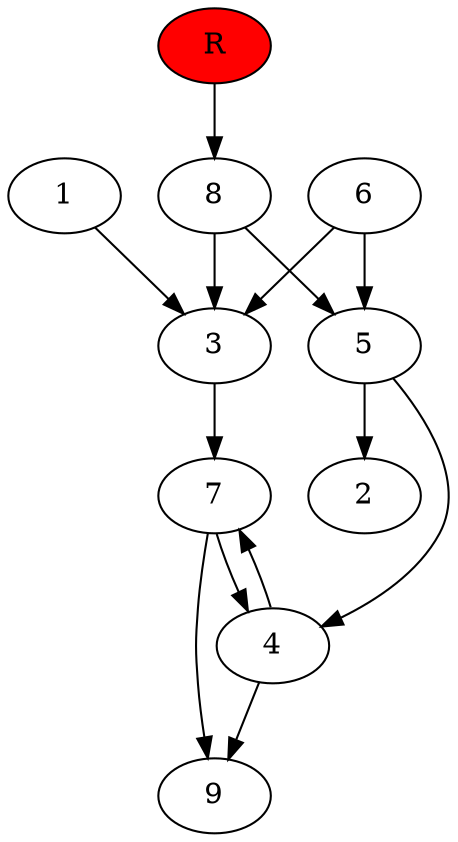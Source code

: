 digraph prb30901 {
	1
	2
	3
	4
	5
	6
	7
	8
	R [fillcolor="#ff0000" style=filled]
	1 -> 3
	3 -> 7
	4 -> 7
	4 -> 9
	5 -> 2
	5 -> 4
	6 -> 3
	6 -> 5
	7 -> 4
	7 -> 9
	8 -> 3
	8 -> 5
	R -> 8
}
